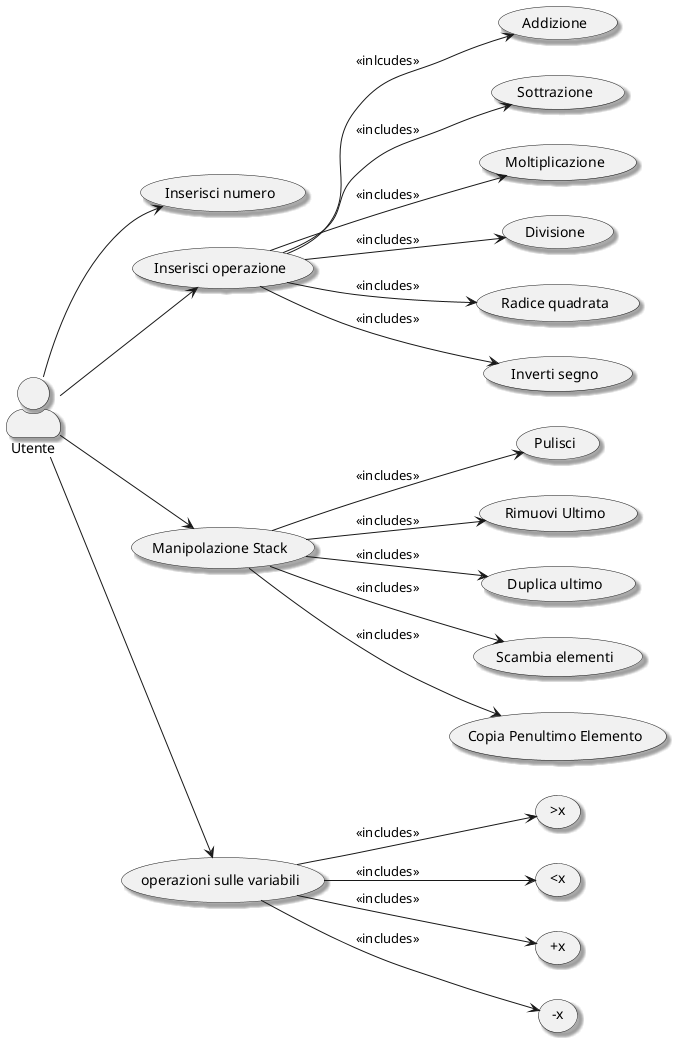 @startuml calcolatrice
skinparam actorStyle awesome
skinparam shadowing true
left to right direction

actor "Utente" as user 

usecase "Inserisci numero" as inserisci
usecase "Inserisci operazione" as operazione
usecase "Addizione" as add 
usecase "Sottrazione" as minus
usecase "Moltiplicazione" as multiply
usecase "Divisione" as division
usecase "Radice quadrata" as sqrt
usecase "Inverti segno" as insg 

usecase "Manipolazione Stack" as manipolazione
usecase "Pulisci" as clear
usecase "Rimuovi Ultimo" as drop
usecase "Duplica ultimo" as dup
usecase "Scambia elementi" as swap
usecase "Copia Penultimo Elemento" as over 

usecase "operazioni sulle variabili" as Support 
usecase ">x" as salva 
usecase "<x" as copia 
usecase "+x" as sommaVar 
usecase "-x" as diffVar 

user  --> operazione
user --> inserisci 
operazione --> add : <<inlcudes>>
operazione --> minus : <<includes>>
operazione --> multiply : <<includes>>
operazione --> division : <<includes>>
operazione --> sqrt : <<includes>>
operazione --> insg : <<includes>>


user --> manipolazione 
manipolazione --> clear : <<includes>>
manipolazione --> drop : <<includes>>
manipolazione --> dup : <<includes>>
manipolazione --> swap : <<includes>>
manipolazione -->over : <<includes>>

user --> Support 
Support --> salva : <<includes>>
Support --> copia : <<includes>>
Support --> sommaVar : <<includes>>
Support --> diffVar : <<includes>>


@enduml
